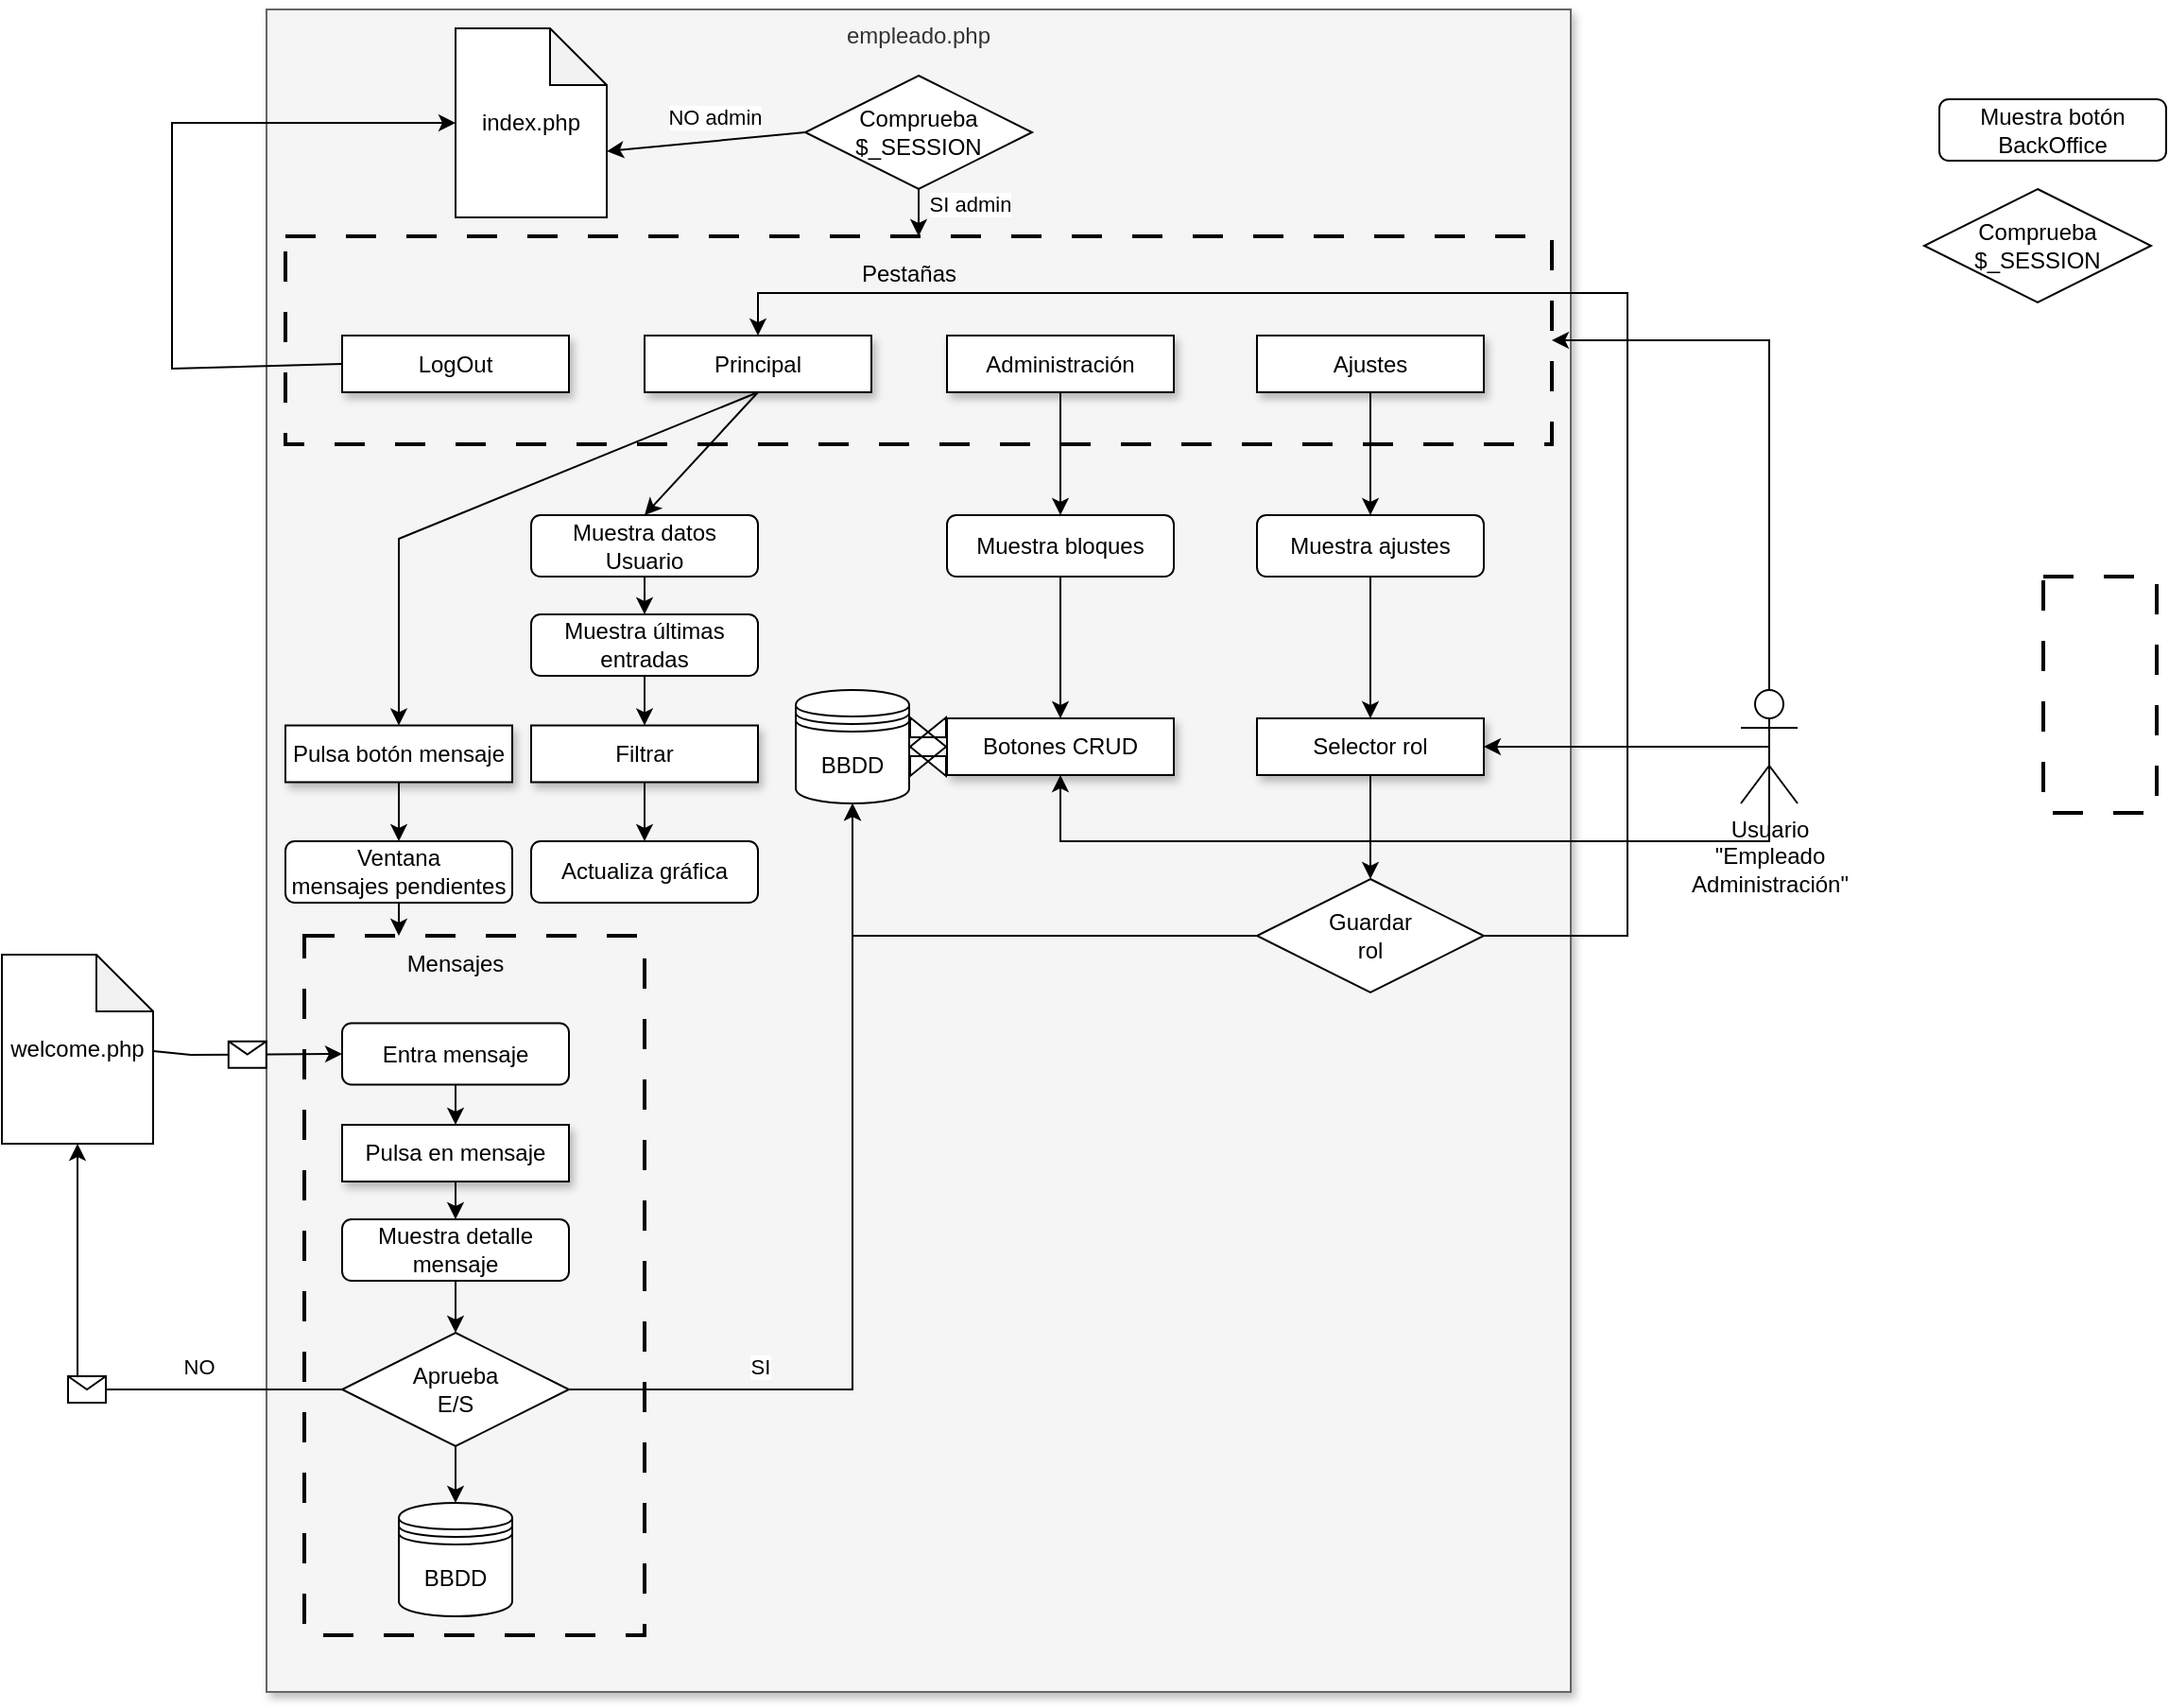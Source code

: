 <mxfile version="26.1.0">
  <diagram name="Página-1" id="NNLzbwMNJ9crx5YOQqln">
    <mxGraphModel dx="1683" dy="476" grid="1" gridSize="10" guides="1" tooltips="1" connect="1" arrows="1" fold="1" page="1" pageScale="1" pageWidth="827" pageHeight="1169" math="0" shadow="0">
      <root>
        <mxCell id="0" />
        <mxCell id="1" parent="0" />
        <mxCell id="Lp8KJfEKuTA1DhdcgpUj-5" value="empleado.php" style="rounded=0;whiteSpace=wrap;html=1;verticalAlign=top;fillColor=#f5f5f5;fontColor=#333333;strokeColor=#666666;shadow=1;" parent="1" vertex="1">
          <mxGeometry x="-170" y="120" width="690" height="890" as="geometry" />
        </mxCell>
        <mxCell id="WtRF6aa8di8wKDOmJJW_-12" value="" style="rounded=0;whiteSpace=wrap;html=1;fillColor=none;dashed=1;dashPattern=8 8;strokeWidth=2;" vertex="1" parent="1">
          <mxGeometry x="-150" y="610" width="180" height="370" as="geometry" />
        </mxCell>
        <mxCell id="KOmgRIGbEligCwqe8Mq_-9" value="" style="rounded=0;whiteSpace=wrap;html=1;fillColor=none;dashed=1;dashPattern=8 8;strokeWidth=2;" parent="1" vertex="1">
          <mxGeometry x="770" y="420" width="60" height="125" as="geometry" />
        </mxCell>
        <mxCell id="Lp8KJfEKuTA1DhdcgpUj-13" value="index.php" style="shape=note;whiteSpace=wrap;html=1;backgroundOutline=1;darkOpacity=0.05;" parent="1" vertex="1">
          <mxGeometry x="-70" y="130" width="80" height="100" as="geometry" />
        </mxCell>
        <mxCell id="zxKE95URGm0AIfu3IPX2-16" value="Filtrar" style="rounded=0;whiteSpace=wrap;html=1;shadow=1;" parent="1" vertex="1">
          <mxGeometry x="-30" y="498.75" width="120" height="30" as="geometry" />
        </mxCell>
        <mxCell id="zxKE95URGm0AIfu3IPX2-20" value="Comprueba&lt;div&gt;$_SESSION&lt;/div&gt;" style="rhombus;whiteSpace=wrap;html=1;" parent="1" vertex="1">
          <mxGeometry x="707" y="215" width="120" height="60" as="geometry" />
        </mxCell>
        <mxCell id="bOYzSCw_0zXklVOC02N9-3" value="Muestra botón&lt;div&gt;BackOffice&lt;/div&gt;" style="rounded=1;whiteSpace=wrap;html=1;" parent="1" vertex="1">
          <mxGeometry x="715" y="167.5" width="120" height="32.5" as="geometry" />
        </mxCell>
        <mxCell id="WtRF6aa8di8wKDOmJJW_-63" style="edgeStyle=orthogonalEdgeStyle;rounded=0;orthogonalLoop=1;jettySize=auto;html=1;exitX=0.5;exitY=0.5;exitDx=0;exitDy=0;exitPerimeter=0;" edge="1" parent="1" source="bOYzSCw_0zXklVOC02N9-60" target="WtRF6aa8di8wKDOmJJW_-28">
          <mxGeometry relative="1" as="geometry" />
        </mxCell>
        <mxCell id="WtRF6aa8di8wKDOmJJW_-64" style="edgeStyle=orthogonalEdgeStyle;rounded=0;orthogonalLoop=1;jettySize=auto;html=1;exitX=0.5;exitY=0.5;exitDx=0;exitDy=0;exitPerimeter=0;entryX=0.5;entryY=1;entryDx=0;entryDy=0;" edge="1" parent="1" source="bOYzSCw_0zXklVOC02N9-60" target="WtRF6aa8di8wKDOmJJW_-26">
          <mxGeometry relative="1" as="geometry">
            <Array as="points">
              <mxPoint x="625" y="560" />
              <mxPoint x="250" y="560" />
            </Array>
          </mxGeometry>
        </mxCell>
        <mxCell id="WtRF6aa8di8wKDOmJJW_-65" style="edgeStyle=orthogonalEdgeStyle;rounded=0;orthogonalLoop=1;jettySize=auto;html=1;exitX=0.5;exitY=0;exitDx=0;exitDy=0;exitPerimeter=0;entryX=1;entryY=0.5;entryDx=0;entryDy=0;" edge="1" parent="1" source="bOYzSCw_0zXklVOC02N9-60" target="WtRF6aa8di8wKDOmJJW_-2">
          <mxGeometry relative="1" as="geometry" />
        </mxCell>
        <mxCell id="bOYzSCw_0zXklVOC02N9-60" value="Usuario&lt;div&gt;&quot;Empleado&lt;/div&gt;&lt;div&gt;Administración&quot;&lt;/div&gt;" style="shape=umlActor;verticalLabelPosition=bottom;verticalAlign=top;html=1;outlineConnect=0;" parent="1" vertex="1">
          <mxGeometry x="610" y="480" width="30" height="60" as="geometry" />
        </mxCell>
        <mxCell id="KOmgRIGbEligCwqe8Mq_-26" value="" style="endArrow=classic;html=1;rounded=0;entryX=0;entryY=0.5;entryDx=0;entryDy=0;exitX=1;exitY=0.51;exitDx=0;exitDy=0;exitPerimeter=0;" parent="1" edge="1" target="WtRF6aa8di8wKDOmJJW_-14" source="WtRF6aa8di8wKDOmJJW_-22">
          <mxGeometry relative="1" as="geometry">
            <mxPoint x="-280" y="930" as="sourcePoint" />
            <mxPoint x="-275" y="710" as="targetPoint" />
            <Array as="points">
              <mxPoint x="-210" y="673" />
            </Array>
          </mxGeometry>
        </mxCell>
        <mxCell id="KOmgRIGbEligCwqe8Mq_-27" value="" style="shape=message;html=1;outlineConnect=0;" parent="KOmgRIGbEligCwqe8Mq_-26" vertex="1">
          <mxGeometry width="20" height="14" relative="1" as="geometry">
            <mxPoint x="-10" y="-7" as="offset" />
          </mxGeometry>
        </mxCell>
        <mxCell id="WtRF6aa8di8wKDOmJJW_-2" value="" style="rounded=0;whiteSpace=wrap;html=1;fillColor=none;dashed=1;dashPattern=8 8;strokeWidth=2;" vertex="1" parent="1">
          <mxGeometry x="-160" y="240" width="670" height="110" as="geometry" />
        </mxCell>
        <mxCell id="WtRF6aa8di8wKDOmJJW_-3" value="Pestañas" style="text;html=1;align=center;verticalAlign=middle;whiteSpace=wrap;rounded=0;" vertex="1" parent="1">
          <mxGeometry x="140" y="245" width="60" height="30" as="geometry" />
        </mxCell>
        <mxCell id="WtRF6aa8di8wKDOmJJW_-4" value="Comprueba&lt;div&gt;$_SESSION&lt;/div&gt;" style="rhombus;whiteSpace=wrap;html=1;" vertex="1" parent="1">
          <mxGeometry x="115" y="155" width="120" height="60" as="geometry" />
        </mxCell>
        <mxCell id="WtRF6aa8di8wKDOmJJW_-5" value="LogOut" style="rounded=0;whiteSpace=wrap;html=1;shadow=1;" vertex="1" parent="1">
          <mxGeometry x="-130" y="292.5" width="120" height="30" as="geometry" />
        </mxCell>
        <mxCell id="WtRF6aa8di8wKDOmJJW_-6" value="Administración" style="rounded=0;whiteSpace=wrap;html=1;shadow=1;" vertex="1" parent="1">
          <mxGeometry x="190" y="292.5" width="120" height="30" as="geometry" />
        </mxCell>
        <mxCell id="WtRF6aa8di8wKDOmJJW_-7" value="Principal" style="rounded=0;whiteSpace=wrap;html=1;shadow=1;" vertex="1" parent="1">
          <mxGeometry x="30" y="292.5" width="120" height="30" as="geometry" />
        </mxCell>
        <mxCell id="WtRF6aa8di8wKDOmJJW_-8" value="Ajustes" style="rounded=0;whiteSpace=wrap;html=1;shadow=1;" vertex="1" parent="1">
          <mxGeometry x="354" y="292.5" width="120" height="30" as="geometry" />
        </mxCell>
        <mxCell id="WtRF6aa8di8wKDOmJJW_-9" value="Muestra datos&lt;div&gt;Usuario&lt;/div&gt;" style="rounded=1;whiteSpace=wrap;html=1;" vertex="1" parent="1">
          <mxGeometry x="-30" y="387.5" width="120" height="32.5" as="geometry" />
        </mxCell>
        <mxCell id="WtRF6aa8di8wKDOmJJW_-10" value="Muestra últimas entradas" style="rounded=1;whiteSpace=wrap;html=1;" vertex="1" parent="1">
          <mxGeometry x="-30" y="440" width="120" height="32.5" as="geometry" />
        </mxCell>
        <mxCell id="WtRF6aa8di8wKDOmJJW_-11" value="Actualiza gráfica" style="rounded=1;whiteSpace=wrap;html=1;" vertex="1" parent="1">
          <mxGeometry x="-30" y="560" width="120" height="32.5" as="geometry" />
        </mxCell>
        <mxCell id="WtRF6aa8di8wKDOmJJW_-13" value="Mensajes" style="text;html=1;align=center;verticalAlign=middle;whiteSpace=wrap;rounded=0;" vertex="1" parent="1">
          <mxGeometry x="-100" y="610" width="60" height="30" as="geometry" />
        </mxCell>
        <mxCell id="WtRF6aa8di8wKDOmJJW_-14" value="Entra mensaje" style="rounded=1;whiteSpace=wrap;html=1;" vertex="1" parent="1">
          <mxGeometry x="-130" y="656.25" width="120" height="32.5" as="geometry" />
        </mxCell>
        <mxCell id="WtRF6aa8di8wKDOmJJW_-15" value="Pulsa en mensaje" style="rounded=0;whiteSpace=wrap;html=1;shadow=1;" vertex="1" parent="1">
          <mxGeometry x="-130" y="710" width="120" height="30" as="geometry" />
        </mxCell>
        <mxCell id="WtRF6aa8di8wKDOmJJW_-16" value="Pulsa botón mensaje" style="rounded=0;whiteSpace=wrap;html=1;shadow=1;" vertex="1" parent="1">
          <mxGeometry x="-160" y="498.75" width="120" height="30" as="geometry" />
        </mxCell>
        <mxCell id="WtRF6aa8di8wKDOmJJW_-17" value="Muestra detalle mensaje" style="rounded=1;whiteSpace=wrap;html=1;" vertex="1" parent="1">
          <mxGeometry x="-130" y="760" width="120" height="32.5" as="geometry" />
        </mxCell>
        <mxCell id="WtRF6aa8di8wKDOmJJW_-18" value="Ventana&lt;div&gt;mensajes pendientes&lt;/div&gt;" style="rounded=1;whiteSpace=wrap;html=1;" vertex="1" parent="1">
          <mxGeometry x="-160" y="560" width="120" height="32.5" as="geometry" />
        </mxCell>
        <mxCell id="WtRF6aa8di8wKDOmJJW_-20" value="BBDD" style="shape=datastore;whiteSpace=wrap;html=1;" vertex="1" parent="1">
          <mxGeometry x="110" y="480" width="60" height="60" as="geometry" />
        </mxCell>
        <mxCell id="WtRF6aa8di8wKDOmJJW_-21" value="Aprueba&lt;div&gt;E/S&lt;/div&gt;" style="rhombus;whiteSpace=wrap;html=1;" vertex="1" parent="1">
          <mxGeometry x="-130" y="820" width="120" height="60" as="geometry" />
        </mxCell>
        <mxCell id="WtRF6aa8di8wKDOmJJW_-22" value="welcome.php" style="shape=note;whiteSpace=wrap;html=1;backgroundOutline=1;darkOpacity=0.05;" vertex="1" parent="1">
          <mxGeometry x="-310" y="620" width="80" height="100" as="geometry" />
        </mxCell>
        <mxCell id="WtRF6aa8di8wKDOmJJW_-24" value="BBDD" style="shape=datastore;whiteSpace=wrap;html=1;" vertex="1" parent="1">
          <mxGeometry x="-100" y="910" width="60" height="60" as="geometry" />
        </mxCell>
        <mxCell id="WtRF6aa8di8wKDOmJJW_-25" value="Muestra bloques" style="rounded=1;whiteSpace=wrap;html=1;" vertex="1" parent="1">
          <mxGeometry x="190" y="387.5" width="120" height="32.5" as="geometry" />
        </mxCell>
        <mxCell id="WtRF6aa8di8wKDOmJJW_-26" value="Botones CRUD" style="rounded=0;whiteSpace=wrap;html=1;shadow=1;" vertex="1" parent="1">
          <mxGeometry x="190" y="495" width="120" height="30" as="geometry" />
        </mxCell>
        <mxCell id="WtRF6aa8di8wKDOmJJW_-27" value="Muestra ajustes" style="rounded=1;whiteSpace=wrap;html=1;" vertex="1" parent="1">
          <mxGeometry x="354" y="387.5" width="120" height="32.5" as="geometry" />
        </mxCell>
        <mxCell id="WtRF6aa8di8wKDOmJJW_-28" value="Selector rol" style="rounded=0;whiteSpace=wrap;html=1;shadow=1;" vertex="1" parent="1">
          <mxGeometry x="354" y="495" width="120" height="30" as="geometry" />
        </mxCell>
        <mxCell id="WtRF6aa8di8wKDOmJJW_-29" value="Guardar&lt;div&gt;rol&lt;/div&gt;" style="rhombus;whiteSpace=wrap;html=1;" vertex="1" parent="1">
          <mxGeometry x="354" y="580" width="120" height="60" as="geometry" />
        </mxCell>
        <mxCell id="WtRF6aa8di8wKDOmJJW_-30" value="" style="endArrow=classic;html=1;rounded=0;exitX=0;exitY=0.5;exitDx=0;exitDy=0;entryX=0;entryY=0;entryDx=80;entryDy=65;entryPerimeter=0;" edge="1" parent="1" source="WtRF6aa8di8wKDOmJJW_-4" target="Lp8KJfEKuTA1DhdcgpUj-13">
          <mxGeometry width="50" height="50" relative="1" as="geometry">
            <mxPoint x="-270" y="380" as="sourcePoint" />
            <mxPoint x="-220" y="330" as="targetPoint" />
          </mxGeometry>
        </mxCell>
        <mxCell id="WtRF6aa8di8wKDOmJJW_-60" value="NO admin" style="edgeLabel;html=1;align=center;verticalAlign=middle;resizable=0;points=[];" vertex="1" connectable="0" parent="WtRF6aa8di8wKDOmJJW_-30">
          <mxGeometry x="-0.088" y="-2" relative="1" as="geometry">
            <mxPoint y="-11" as="offset" />
          </mxGeometry>
        </mxCell>
        <mxCell id="WtRF6aa8di8wKDOmJJW_-31" value="" style="endArrow=classic;html=1;rounded=0;entryX=0.5;entryY=0;entryDx=0;entryDy=0;exitX=0.5;exitY=1;exitDx=0;exitDy=0;" edge="1" parent="1" source="WtRF6aa8di8wKDOmJJW_-4" target="WtRF6aa8di8wKDOmJJW_-2">
          <mxGeometry width="50" height="50" relative="1" as="geometry">
            <mxPoint x="-100" y="340" as="sourcePoint" />
            <mxPoint x="-50" y="290" as="targetPoint" />
          </mxGeometry>
        </mxCell>
        <mxCell id="WtRF6aa8di8wKDOmJJW_-61" value="SI admin" style="edgeLabel;html=1;align=center;verticalAlign=middle;resizable=0;points=[];" vertex="1" connectable="0" parent="WtRF6aa8di8wKDOmJJW_-31">
          <mxGeometry x="-0.36" relative="1" as="geometry">
            <mxPoint x="27" as="offset" />
          </mxGeometry>
        </mxCell>
        <mxCell id="WtRF6aa8di8wKDOmJJW_-32" value="" style="endArrow=classic;html=1;rounded=0;entryX=0;entryY=0.5;entryDx=0;entryDy=0;entryPerimeter=0;exitX=0;exitY=0.5;exitDx=0;exitDy=0;" edge="1" parent="1" source="WtRF6aa8di8wKDOmJJW_-5" target="Lp8KJfEKuTA1DhdcgpUj-13">
          <mxGeometry width="50" height="50" relative="1" as="geometry">
            <mxPoint x="-100" y="440" as="sourcePoint" />
            <mxPoint x="-50" y="390" as="targetPoint" />
            <Array as="points">
              <mxPoint x="-220" y="310" />
              <mxPoint x="-220" y="180" />
            </Array>
          </mxGeometry>
        </mxCell>
        <mxCell id="WtRF6aa8di8wKDOmJJW_-33" value="" style="endArrow=classic;html=1;rounded=0;entryX=0.5;entryY=0;entryDx=0;entryDy=0;exitX=0.5;exitY=1;exitDx=0;exitDy=0;" edge="1" parent="1" source="WtRF6aa8di8wKDOmJJW_-7" target="WtRF6aa8di8wKDOmJJW_-9">
          <mxGeometry width="50" height="50" relative="1" as="geometry">
            <mxPoint x="-100" y="440" as="sourcePoint" />
            <mxPoint x="-50" y="390" as="targetPoint" />
          </mxGeometry>
        </mxCell>
        <mxCell id="WtRF6aa8di8wKDOmJJW_-34" value="" style="endArrow=classic;html=1;rounded=0;exitX=0.5;exitY=1;exitDx=0;exitDy=0;entryX=0.5;entryY=0;entryDx=0;entryDy=0;" edge="1" parent="1" source="WtRF6aa8di8wKDOmJJW_-9" target="WtRF6aa8di8wKDOmJJW_-10">
          <mxGeometry width="50" height="50" relative="1" as="geometry">
            <mxPoint x="-100" y="440" as="sourcePoint" />
            <mxPoint x="-50" y="390" as="targetPoint" />
          </mxGeometry>
        </mxCell>
        <mxCell id="WtRF6aa8di8wKDOmJJW_-35" value="" style="endArrow=classic;html=1;rounded=0;entryX=0.5;entryY=0;entryDx=0;entryDy=0;exitX=0.5;exitY=1;exitDx=0;exitDy=0;" edge="1" parent="1" source="WtRF6aa8di8wKDOmJJW_-10" target="zxKE95URGm0AIfu3IPX2-16">
          <mxGeometry width="50" height="50" relative="1" as="geometry">
            <mxPoint x="-100" y="540" as="sourcePoint" />
            <mxPoint x="-50" y="490" as="targetPoint" />
          </mxGeometry>
        </mxCell>
        <mxCell id="WtRF6aa8di8wKDOmJJW_-36" value="" style="endArrow=classic;html=1;rounded=0;entryX=0.5;entryY=0;entryDx=0;entryDy=0;exitX=0.5;exitY=1;exitDx=0;exitDy=0;" edge="1" parent="1" source="zxKE95URGm0AIfu3IPX2-16" target="WtRF6aa8di8wKDOmJJW_-11">
          <mxGeometry width="50" height="50" relative="1" as="geometry">
            <mxPoint x="-100" y="540" as="sourcePoint" />
            <mxPoint x="-50" y="490" as="targetPoint" />
          </mxGeometry>
        </mxCell>
        <mxCell id="WtRF6aa8di8wKDOmJJW_-37" value="" style="endArrow=classic;html=1;rounded=0;entryX=0.5;entryY=0;entryDx=0;entryDy=0;exitX=0.5;exitY=1;exitDx=0;exitDy=0;" edge="1" parent="1" source="WtRF6aa8di8wKDOmJJW_-16" target="WtRF6aa8di8wKDOmJJW_-18">
          <mxGeometry width="50" height="50" relative="1" as="geometry">
            <mxPoint x="-100" y="540" as="sourcePoint" />
            <mxPoint x="-50" y="490" as="targetPoint" />
          </mxGeometry>
        </mxCell>
        <mxCell id="WtRF6aa8di8wKDOmJJW_-38" value="" style="endArrow=classic;html=1;rounded=0;exitX=0.5;exitY=1;exitDx=0;exitDy=0;entryX=0;entryY=0;entryDx=0;entryDy=0;" edge="1" parent="1" source="WtRF6aa8di8wKDOmJJW_-18" target="WtRF6aa8di8wKDOmJJW_-13">
          <mxGeometry width="50" height="50" relative="1" as="geometry">
            <mxPoint x="-100" y="640" as="sourcePoint" />
            <mxPoint x="-50" y="590" as="targetPoint" />
          </mxGeometry>
        </mxCell>
        <mxCell id="WtRF6aa8di8wKDOmJJW_-39" value="" style="endArrow=classic;html=1;rounded=0;exitX=0.5;exitY=1;exitDx=0;exitDy=0;entryX=0.5;entryY=0;entryDx=0;entryDy=0;" edge="1" parent="1" source="WtRF6aa8di8wKDOmJJW_-7" target="WtRF6aa8di8wKDOmJJW_-16">
          <mxGeometry width="50" height="50" relative="1" as="geometry">
            <mxPoint x="-100" y="540" as="sourcePoint" />
            <mxPoint x="-50" y="490" as="targetPoint" />
            <Array as="points">
              <mxPoint x="-100" y="400" />
            </Array>
          </mxGeometry>
        </mxCell>
        <mxCell id="WtRF6aa8di8wKDOmJJW_-40" value="" style="endArrow=classic;html=1;rounded=0;exitX=0.5;exitY=1;exitDx=0;exitDy=0;entryX=0.5;entryY=0;entryDx=0;entryDy=0;" edge="1" parent="1" source="WtRF6aa8di8wKDOmJJW_-14" target="WtRF6aa8di8wKDOmJJW_-15">
          <mxGeometry width="50" height="50" relative="1" as="geometry">
            <mxPoint x="-100" y="740" as="sourcePoint" />
            <mxPoint x="-50" y="690" as="targetPoint" />
          </mxGeometry>
        </mxCell>
        <mxCell id="WtRF6aa8di8wKDOmJJW_-41" value="" style="endArrow=classic;html=1;rounded=0;exitX=0.5;exitY=1;exitDx=0;exitDy=0;entryX=0.5;entryY=0;entryDx=0;entryDy=0;" edge="1" parent="1" source="WtRF6aa8di8wKDOmJJW_-15" target="WtRF6aa8di8wKDOmJJW_-17">
          <mxGeometry width="50" height="50" relative="1" as="geometry">
            <mxPoint x="-100" y="740" as="sourcePoint" />
            <mxPoint x="-50" y="690" as="targetPoint" />
          </mxGeometry>
        </mxCell>
        <mxCell id="WtRF6aa8di8wKDOmJJW_-42" value="" style="endArrow=classic;html=1;rounded=0;exitX=0.5;exitY=1;exitDx=0;exitDy=0;entryX=0.5;entryY=0;entryDx=0;entryDy=0;" edge="1" parent="1" source="WtRF6aa8di8wKDOmJJW_-17" target="WtRF6aa8di8wKDOmJJW_-21">
          <mxGeometry width="50" height="50" relative="1" as="geometry">
            <mxPoint x="-100" y="740" as="sourcePoint" />
            <mxPoint x="-50" y="690" as="targetPoint" />
          </mxGeometry>
        </mxCell>
        <mxCell id="WtRF6aa8di8wKDOmJJW_-43" value="" style="endArrow=classic;html=1;rounded=0;exitX=0.5;exitY=1;exitDx=0;exitDy=0;entryX=0.5;entryY=0;entryDx=0;entryDy=0;" edge="1" parent="1" source="WtRF6aa8di8wKDOmJJW_-21" target="WtRF6aa8di8wKDOmJJW_-24">
          <mxGeometry width="50" height="50" relative="1" as="geometry">
            <mxPoint x="-100" y="840" as="sourcePoint" />
            <mxPoint x="-50" y="790" as="targetPoint" />
          </mxGeometry>
        </mxCell>
        <mxCell id="WtRF6aa8di8wKDOmJJW_-45" value="" style="endArrow=classic;html=1;rounded=0;entryX=0.5;entryY=1;entryDx=0;entryDy=0;exitX=0;exitY=0.5;exitDx=0;exitDy=0;entryPerimeter=0;" edge="1" parent="1" source="WtRF6aa8di8wKDOmJJW_-21" target="WtRF6aa8di8wKDOmJJW_-22">
          <mxGeometry relative="1" as="geometry">
            <mxPoint x="-220" y="681" as="sourcePoint" />
            <mxPoint x="-120" y="683" as="targetPoint" />
            <Array as="points">
              <mxPoint x="-270" y="850" />
            </Array>
          </mxGeometry>
        </mxCell>
        <mxCell id="WtRF6aa8di8wKDOmJJW_-46" value="" style="shape=message;html=1;outlineConnect=0;" vertex="1" parent="WtRF6aa8di8wKDOmJJW_-45">
          <mxGeometry width="20" height="14" relative="1" as="geometry">
            <mxPoint x="-10" y="-7" as="offset" />
          </mxGeometry>
        </mxCell>
        <mxCell id="WtRF6aa8di8wKDOmJJW_-59" value="NO" style="edgeLabel;html=1;align=center;verticalAlign=middle;resizable=0;points=[];" vertex="1" connectable="0" parent="WtRF6aa8di8wKDOmJJW_-45">
          <mxGeometry x="-0.437" y="-1" relative="1" as="geometry">
            <mxPoint y="-11" as="offset" />
          </mxGeometry>
        </mxCell>
        <mxCell id="WtRF6aa8di8wKDOmJJW_-47" value="" style="endArrow=classic;html=1;rounded=0;exitX=0.5;exitY=1;exitDx=0;exitDy=0;entryX=0.5;entryY=0;entryDx=0;entryDy=0;" edge="1" parent="1" source="WtRF6aa8di8wKDOmJJW_-6" target="WtRF6aa8di8wKDOmJJW_-25">
          <mxGeometry width="50" height="50" relative="1" as="geometry">
            <mxPoint x="430" y="540" as="sourcePoint" />
            <mxPoint x="480" y="490" as="targetPoint" />
          </mxGeometry>
        </mxCell>
        <mxCell id="WtRF6aa8di8wKDOmJJW_-48" value="" style="endArrow=classic;html=1;rounded=0;exitX=0.5;exitY=1;exitDx=0;exitDy=0;entryX=0.5;entryY=0;entryDx=0;entryDy=0;" edge="1" parent="1" source="WtRF6aa8di8wKDOmJJW_-25" target="WtRF6aa8di8wKDOmJJW_-26">
          <mxGeometry width="50" height="50" relative="1" as="geometry">
            <mxPoint x="430" y="540" as="sourcePoint" />
            <mxPoint x="480" y="490" as="targetPoint" />
          </mxGeometry>
        </mxCell>
        <mxCell id="WtRF6aa8di8wKDOmJJW_-49" value="" style="endArrow=classic;html=1;rounded=0;exitX=0.5;exitY=1;exitDx=0;exitDy=0;entryX=0.5;entryY=0;entryDx=0;entryDy=0;" edge="1" parent="1" source="WtRF6aa8di8wKDOmJJW_-8" target="WtRF6aa8di8wKDOmJJW_-27">
          <mxGeometry width="50" height="50" relative="1" as="geometry">
            <mxPoint x="430" y="440" as="sourcePoint" />
            <mxPoint x="480" y="390" as="targetPoint" />
          </mxGeometry>
        </mxCell>
        <mxCell id="WtRF6aa8di8wKDOmJJW_-50" value="" style="endArrow=classic;html=1;rounded=0;exitX=0.5;exitY=1;exitDx=0;exitDy=0;entryX=0.5;entryY=0;entryDx=0;entryDy=0;" edge="1" parent="1" source="WtRF6aa8di8wKDOmJJW_-27" target="WtRF6aa8di8wKDOmJJW_-28">
          <mxGeometry width="50" height="50" relative="1" as="geometry">
            <mxPoint x="430" y="440" as="sourcePoint" />
            <mxPoint x="480" y="390" as="targetPoint" />
          </mxGeometry>
        </mxCell>
        <mxCell id="WtRF6aa8di8wKDOmJJW_-51" value="" style="endArrow=classic;html=1;rounded=0;exitX=0.5;exitY=1;exitDx=0;exitDy=0;entryX=0.5;entryY=0;entryDx=0;entryDy=0;" edge="1" parent="1" source="WtRF6aa8di8wKDOmJJW_-28" target="WtRF6aa8di8wKDOmJJW_-29">
          <mxGeometry width="50" height="50" relative="1" as="geometry">
            <mxPoint x="430" y="540" as="sourcePoint" />
            <mxPoint x="480" y="490" as="targetPoint" />
          </mxGeometry>
        </mxCell>
        <mxCell id="WtRF6aa8di8wKDOmJJW_-53" value="" style="endArrow=classic;html=1;rounded=0;exitX=0;exitY=0.5;exitDx=0;exitDy=0;entryX=0.5;entryY=1;entryDx=0;entryDy=0;" edge="1" parent="1" source="WtRF6aa8di8wKDOmJJW_-29" target="WtRF6aa8di8wKDOmJJW_-20">
          <mxGeometry width="50" height="50" relative="1" as="geometry">
            <mxPoint x="240" y="540" as="sourcePoint" />
            <mxPoint x="290" y="490" as="targetPoint" />
            <Array as="points">
              <mxPoint x="140" y="610" />
            </Array>
          </mxGeometry>
        </mxCell>
        <mxCell id="WtRF6aa8di8wKDOmJJW_-54" value="" style="shape=flexArrow;endArrow=classic;startArrow=classic;html=1;rounded=0;exitX=1;exitY=0.5;exitDx=0;exitDy=0;entryX=0;entryY=0.5;entryDx=0;entryDy=0;fillColor=default;" edge="1" parent="1" source="WtRF6aa8di8wKDOmJJW_-20" target="WtRF6aa8di8wKDOmJJW_-26">
          <mxGeometry width="100" height="100" relative="1" as="geometry">
            <mxPoint x="220" y="560" as="sourcePoint" />
            <mxPoint x="320" y="460" as="targetPoint" />
          </mxGeometry>
        </mxCell>
        <mxCell id="WtRF6aa8di8wKDOmJJW_-55" value="" style="endArrow=classic;html=1;rounded=0;exitX=1;exitY=0.5;exitDx=0;exitDy=0;entryX=0.5;entryY=0;entryDx=0;entryDy=0;" edge="1" parent="1" source="WtRF6aa8di8wKDOmJJW_-29" target="WtRF6aa8di8wKDOmJJW_-7">
          <mxGeometry width="50" height="50" relative="1" as="geometry">
            <mxPoint x="240" y="440" as="sourcePoint" />
            <mxPoint x="290" y="390" as="targetPoint" />
            <Array as="points">
              <mxPoint x="550" y="610" />
              <mxPoint x="550" y="270" />
              <mxPoint x="90" y="270" />
            </Array>
          </mxGeometry>
        </mxCell>
        <mxCell id="WtRF6aa8di8wKDOmJJW_-56" value="" style="endArrow=classic;html=1;rounded=0;exitX=1;exitY=0.5;exitDx=0;exitDy=0;" edge="1" parent="1" source="WtRF6aa8di8wKDOmJJW_-21">
          <mxGeometry width="50" height="50" relative="1" as="geometry">
            <mxPoint x="-120" y="740" as="sourcePoint" />
            <mxPoint x="140" y="540" as="targetPoint" />
            <Array as="points">
              <mxPoint x="140" y="850" />
            </Array>
          </mxGeometry>
        </mxCell>
        <mxCell id="WtRF6aa8di8wKDOmJJW_-58" value="SI" style="edgeLabel;html=1;align=center;verticalAlign=middle;resizable=0;points=[];" vertex="1" connectable="0" parent="WtRF6aa8di8wKDOmJJW_-56">
          <mxGeometry x="-0.5" y="2" relative="1" as="geometry">
            <mxPoint x="-14" y="-10" as="offset" />
          </mxGeometry>
        </mxCell>
      </root>
    </mxGraphModel>
  </diagram>
</mxfile>
